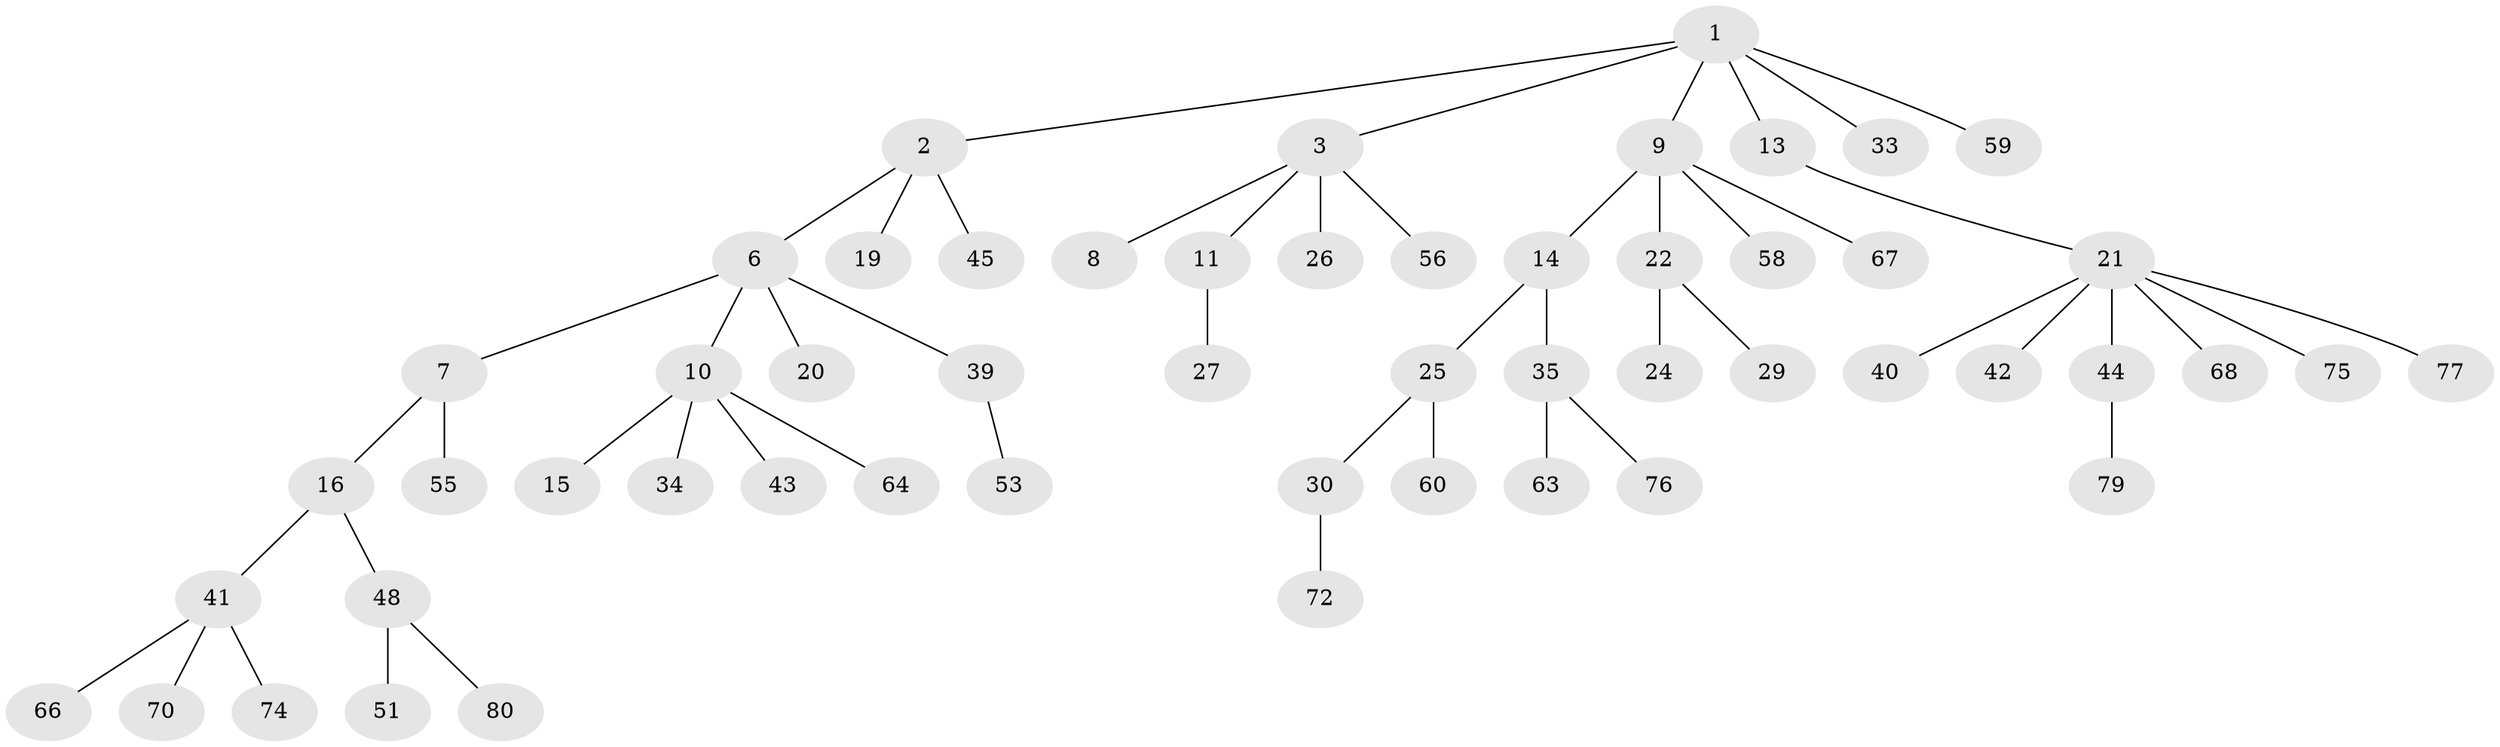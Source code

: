 // Generated by graph-tools (version 1.1) at 2025/52/02/27/25 19:52:10]
// undirected, 54 vertices, 53 edges
graph export_dot {
graph [start="1"]
  node [color=gray90,style=filled];
  1 [super="+18"];
  2 [super="+5"];
  3 [super="+4"];
  6 [super="+50"];
  7 [super="+38"];
  8;
  9 [super="+12"];
  10 [super="+31"];
  11;
  13 [super="+71"];
  14 [super="+23"];
  15 [super="+28"];
  16 [super="+17"];
  19;
  20;
  21 [super="+37"];
  22 [super="+49"];
  24;
  25 [super="+32"];
  26;
  27 [super="+36"];
  29;
  30 [super="+47"];
  33 [super="+52"];
  34 [super="+78"];
  35 [super="+46"];
  39;
  40;
  41 [super="+54"];
  42;
  43;
  44 [super="+73"];
  45;
  48 [super="+57"];
  51;
  53 [super="+65"];
  55 [super="+61"];
  56;
  58;
  59;
  60 [super="+62"];
  63 [super="+69"];
  64;
  66;
  67 [super="+81"];
  68;
  70;
  72;
  74;
  75;
  76;
  77;
  79;
  80;
  1 -- 2;
  1 -- 3;
  1 -- 9;
  1 -- 13;
  1 -- 59;
  1 -- 33;
  2 -- 19;
  2 -- 45;
  2 -- 6;
  3 -- 26;
  3 -- 56;
  3 -- 8;
  3 -- 11;
  6 -- 7;
  6 -- 10;
  6 -- 20;
  6 -- 39;
  7 -- 16;
  7 -- 55;
  9 -- 14;
  9 -- 67;
  9 -- 58;
  9 -- 22;
  10 -- 15;
  10 -- 34;
  10 -- 64;
  10 -- 43;
  11 -- 27;
  13 -- 21;
  14 -- 35;
  14 -- 25;
  16 -- 41;
  16 -- 48;
  21 -- 44;
  21 -- 68;
  21 -- 75;
  21 -- 77;
  21 -- 40;
  21 -- 42;
  22 -- 24;
  22 -- 29;
  25 -- 30;
  25 -- 60;
  30 -- 72;
  35 -- 63;
  35 -- 76;
  39 -- 53;
  41 -- 66;
  41 -- 70;
  41 -- 74;
  44 -- 79;
  48 -- 51;
  48 -- 80;
}
